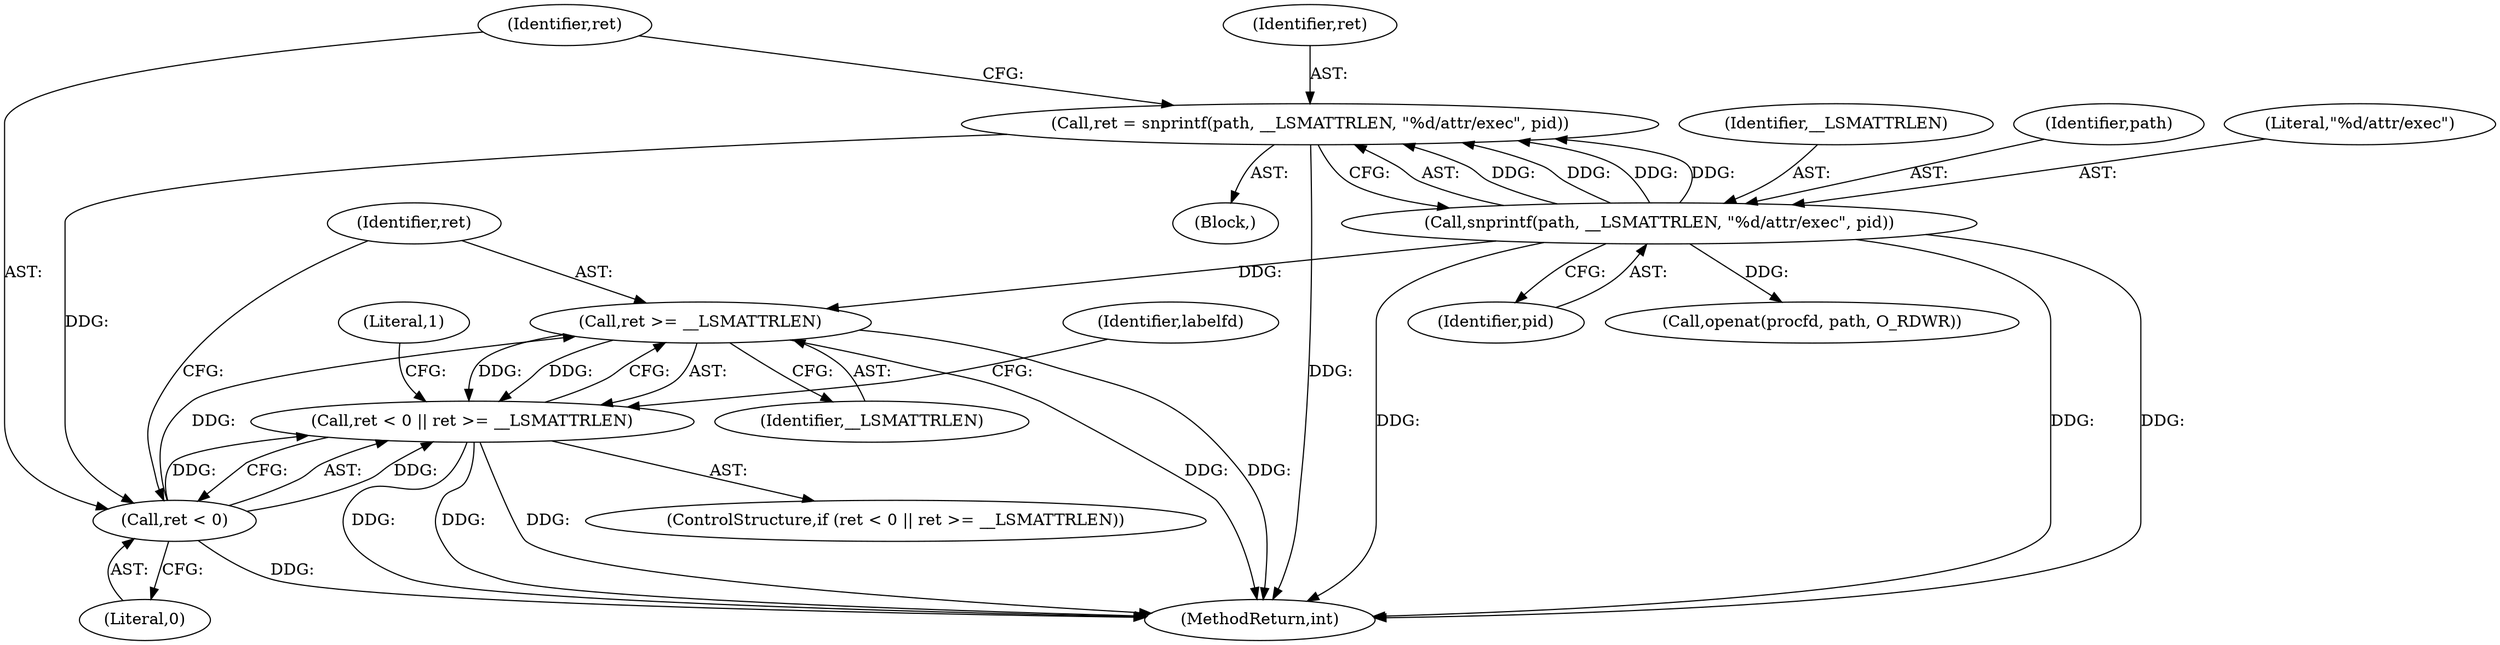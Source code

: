 digraph "0_lxc_81f466d05f2a89cb4f122ef7f593ff3f279b165c_0@API" {
"1000151" [label="(Call,ret = snprintf(path, __LSMATTRLEN, \"%d/attr/exec\", pid))"];
"1000153" [label="(Call,snprintf(path, __LSMATTRLEN, \"%d/attr/exec\", pid))"];
"1000160" [label="(Call,ret < 0)"];
"1000159" [label="(Call,ret < 0 || ret >= __LSMATTRLEN)"];
"1000163" [label="(Call,ret >= __LSMATTRLEN)"];
"1000155" [label="(Identifier,__LSMATTRLEN)"];
"1000154" [label="(Identifier,path)"];
"1000213" [label="(MethodReturn,int)"];
"1000168" [label="(Literal,1)"];
"1000161" [label="(Identifier,ret)"];
"1000156" [label="(Literal,\"%d/attr/exec\")"];
"1000151" [label="(Call,ret = snprintf(path, __LSMATTRLEN, \"%d/attr/exec\", pid))"];
"1000153" [label="(Call,snprintf(path, __LSMATTRLEN, \"%d/attr/exec\", pid))"];
"1000158" [label="(ControlStructure,if (ret < 0 || ret >= __LSMATTRLEN))"];
"1000171" [label="(Call,openat(procfd, path, O_RDWR))"];
"1000150" [label="(Block,)"];
"1000160" [label="(Call,ret < 0)"];
"1000152" [label="(Identifier,ret)"];
"1000159" [label="(Call,ret < 0 || ret >= __LSMATTRLEN)"];
"1000164" [label="(Identifier,ret)"];
"1000157" [label="(Identifier,pid)"];
"1000170" [label="(Identifier,labelfd)"];
"1000163" [label="(Call,ret >= __LSMATTRLEN)"];
"1000162" [label="(Literal,0)"];
"1000165" [label="(Identifier,__LSMATTRLEN)"];
"1000151" -> "1000150"  [label="AST: "];
"1000151" -> "1000153"  [label="CFG: "];
"1000152" -> "1000151"  [label="AST: "];
"1000153" -> "1000151"  [label="AST: "];
"1000161" -> "1000151"  [label="CFG: "];
"1000151" -> "1000213"  [label="DDG: "];
"1000153" -> "1000151"  [label="DDG: "];
"1000153" -> "1000151"  [label="DDG: "];
"1000153" -> "1000151"  [label="DDG: "];
"1000153" -> "1000151"  [label="DDG: "];
"1000151" -> "1000160"  [label="DDG: "];
"1000153" -> "1000157"  [label="CFG: "];
"1000154" -> "1000153"  [label="AST: "];
"1000155" -> "1000153"  [label="AST: "];
"1000156" -> "1000153"  [label="AST: "];
"1000157" -> "1000153"  [label="AST: "];
"1000153" -> "1000213"  [label="DDG: "];
"1000153" -> "1000213"  [label="DDG: "];
"1000153" -> "1000213"  [label="DDG: "];
"1000153" -> "1000163"  [label="DDG: "];
"1000153" -> "1000171"  [label="DDG: "];
"1000160" -> "1000159"  [label="AST: "];
"1000160" -> "1000162"  [label="CFG: "];
"1000161" -> "1000160"  [label="AST: "];
"1000162" -> "1000160"  [label="AST: "];
"1000164" -> "1000160"  [label="CFG: "];
"1000159" -> "1000160"  [label="CFG: "];
"1000160" -> "1000213"  [label="DDG: "];
"1000160" -> "1000159"  [label="DDG: "];
"1000160" -> "1000159"  [label="DDG: "];
"1000160" -> "1000163"  [label="DDG: "];
"1000159" -> "1000158"  [label="AST: "];
"1000159" -> "1000163"  [label="CFG: "];
"1000163" -> "1000159"  [label="AST: "];
"1000168" -> "1000159"  [label="CFG: "];
"1000170" -> "1000159"  [label="CFG: "];
"1000159" -> "1000213"  [label="DDG: "];
"1000159" -> "1000213"  [label="DDG: "];
"1000159" -> "1000213"  [label="DDG: "];
"1000163" -> "1000159"  [label="DDG: "];
"1000163" -> "1000159"  [label="DDG: "];
"1000163" -> "1000165"  [label="CFG: "];
"1000164" -> "1000163"  [label="AST: "];
"1000165" -> "1000163"  [label="AST: "];
"1000163" -> "1000213"  [label="DDG: "];
"1000163" -> "1000213"  [label="DDG: "];
}
